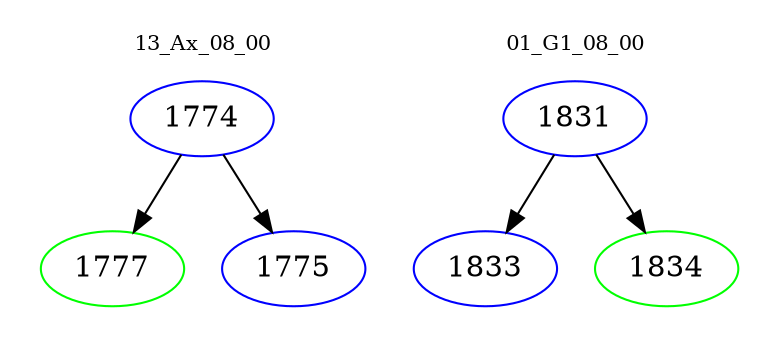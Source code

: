 digraph{
subgraph cluster_0 {
color = white
label = "13_Ax_08_00";
fontsize=10;
T0_1774 [label="1774", color="blue"]
T0_1774 -> T0_1777 [color="black"]
T0_1777 [label="1777", color="green"]
T0_1774 -> T0_1775 [color="black"]
T0_1775 [label="1775", color="blue"]
}
subgraph cluster_1 {
color = white
label = "01_G1_08_00";
fontsize=10;
T1_1831 [label="1831", color="blue"]
T1_1831 -> T1_1833 [color="black"]
T1_1833 [label="1833", color="blue"]
T1_1831 -> T1_1834 [color="black"]
T1_1834 [label="1834", color="green"]
}
}
